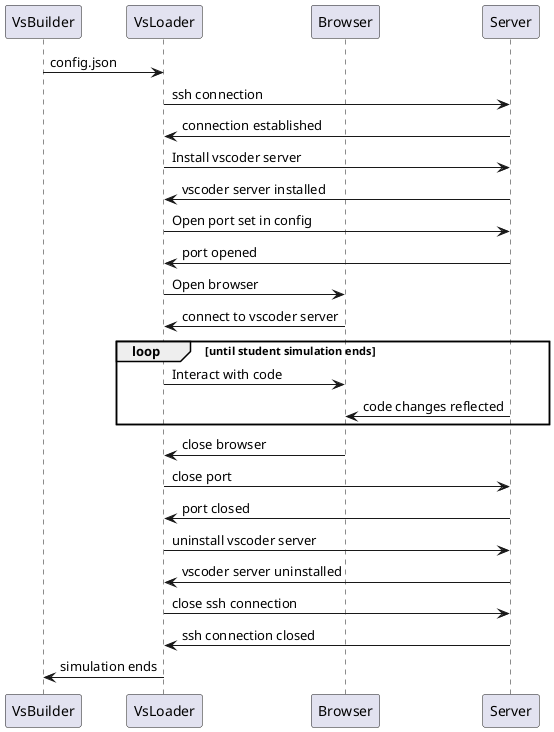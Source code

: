 @startuml "Sequence vsloader"

participant "VsBuilder" as builder
participant "VsLoader" as vsloader
participant "Browser" as browser
participant "Server" as vm


builder -> vsloader: config.json
vsloader -> vm: ssh connection
vm -> vsloader: connection established
vsloader -> vm: Install vscoder server
vm -> vsloader: vscoder server installed
vsloader -> vm: Open port set in config
vm -> vsloader: port opened
vsloader -> browser: Open browser
browser -> vsloader: connect to vscoder server
loop until student simulation ends
    vsloader -> browser: Interact with code
    vm -> browser: code changes reflected
end
browser -> vsloader: close browser
vsloader -> vm: close port
vm -> vsloader: port closed
vsloader -> vm: uninstall vscoder server
vm -> vsloader: vscoder server uninstalled
vsloader -> vm: close ssh connection
vm -> vsloader: ssh connection closed
vsloader -> builder: simulation ends
@enduml

